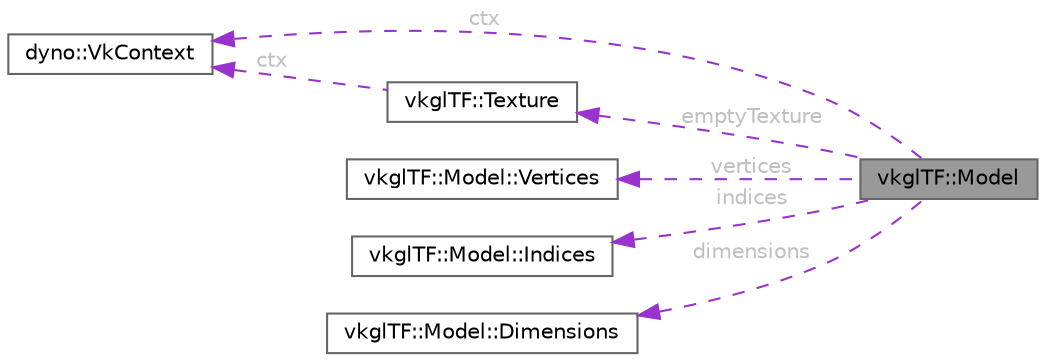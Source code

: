 digraph "vkglTF::Model"
{
 // LATEX_PDF_SIZE
  bgcolor="transparent";
  edge [fontname=Helvetica,fontsize=10,labelfontname=Helvetica,labelfontsize=10];
  node [fontname=Helvetica,fontsize=10,shape=box,height=0.2,width=0.4];
  rankdir="LR";
  Node1 [id="Node000001",label="vkglTF::Model",height=0.2,width=0.4,color="gray40", fillcolor="grey60", style="filled", fontcolor="black",tooltip=" "];
  Node2 -> Node1 [id="edge1_Node000001_Node000002",dir="back",color="darkorchid3",style="dashed",tooltip=" ",label=" emptyTexture",fontcolor="grey" ];
  Node2 [id="Node000002",label="vkglTF::Texture",height=0.2,width=0.4,color="gray40", fillcolor="white", style="filled",URL="$classvkgl_t_f_1_1_texture.html",tooltip=" "];
  Node3 -> Node2 [id="edge2_Node000002_Node000003",dir="back",color="darkorchid3",style="dashed",tooltip=" ",label=" ctx",fontcolor="grey" ];
  Node3 [id="Node000003",label="dyno::VkContext",height=0.2,width=0.4,color="gray40", fillcolor="white", style="filled",URL="$classdyno_1_1_vk_context.html",tooltip=" "];
  Node3 -> Node1 [id="edge3_Node000001_Node000003",dir="back",color="darkorchid3",style="dashed",tooltip=" ",label=" ctx",fontcolor="grey" ];
  Node4 -> Node1 [id="edge4_Node000001_Node000004",dir="back",color="darkorchid3",style="dashed",tooltip=" ",label=" vertices",fontcolor="grey" ];
  Node4 [id="Node000004",label="vkglTF::Model::Vertices",height=0.2,width=0.4,color="gray40", fillcolor="white", style="filled",URL="$structvkgl_t_f_1_1_model_1_1_vertices.html",tooltip=" "];
  Node5 -> Node1 [id="edge5_Node000001_Node000005",dir="back",color="darkorchid3",style="dashed",tooltip=" ",label=" indices",fontcolor="grey" ];
  Node5 [id="Node000005",label="vkglTF::Model::Indices",height=0.2,width=0.4,color="gray40", fillcolor="white", style="filled",URL="$structvkgl_t_f_1_1_model_1_1_indices.html",tooltip=" "];
  Node6 -> Node1 [id="edge6_Node000001_Node000006",dir="back",color="darkorchid3",style="dashed",tooltip=" ",label=" dimensions",fontcolor="grey" ];
  Node6 [id="Node000006",label="vkglTF::Model::Dimensions",height=0.2,width=0.4,color="gray40", fillcolor="white", style="filled",URL="$structvkgl_t_f_1_1_model_1_1_dimensions.html",tooltip=" "];
}
